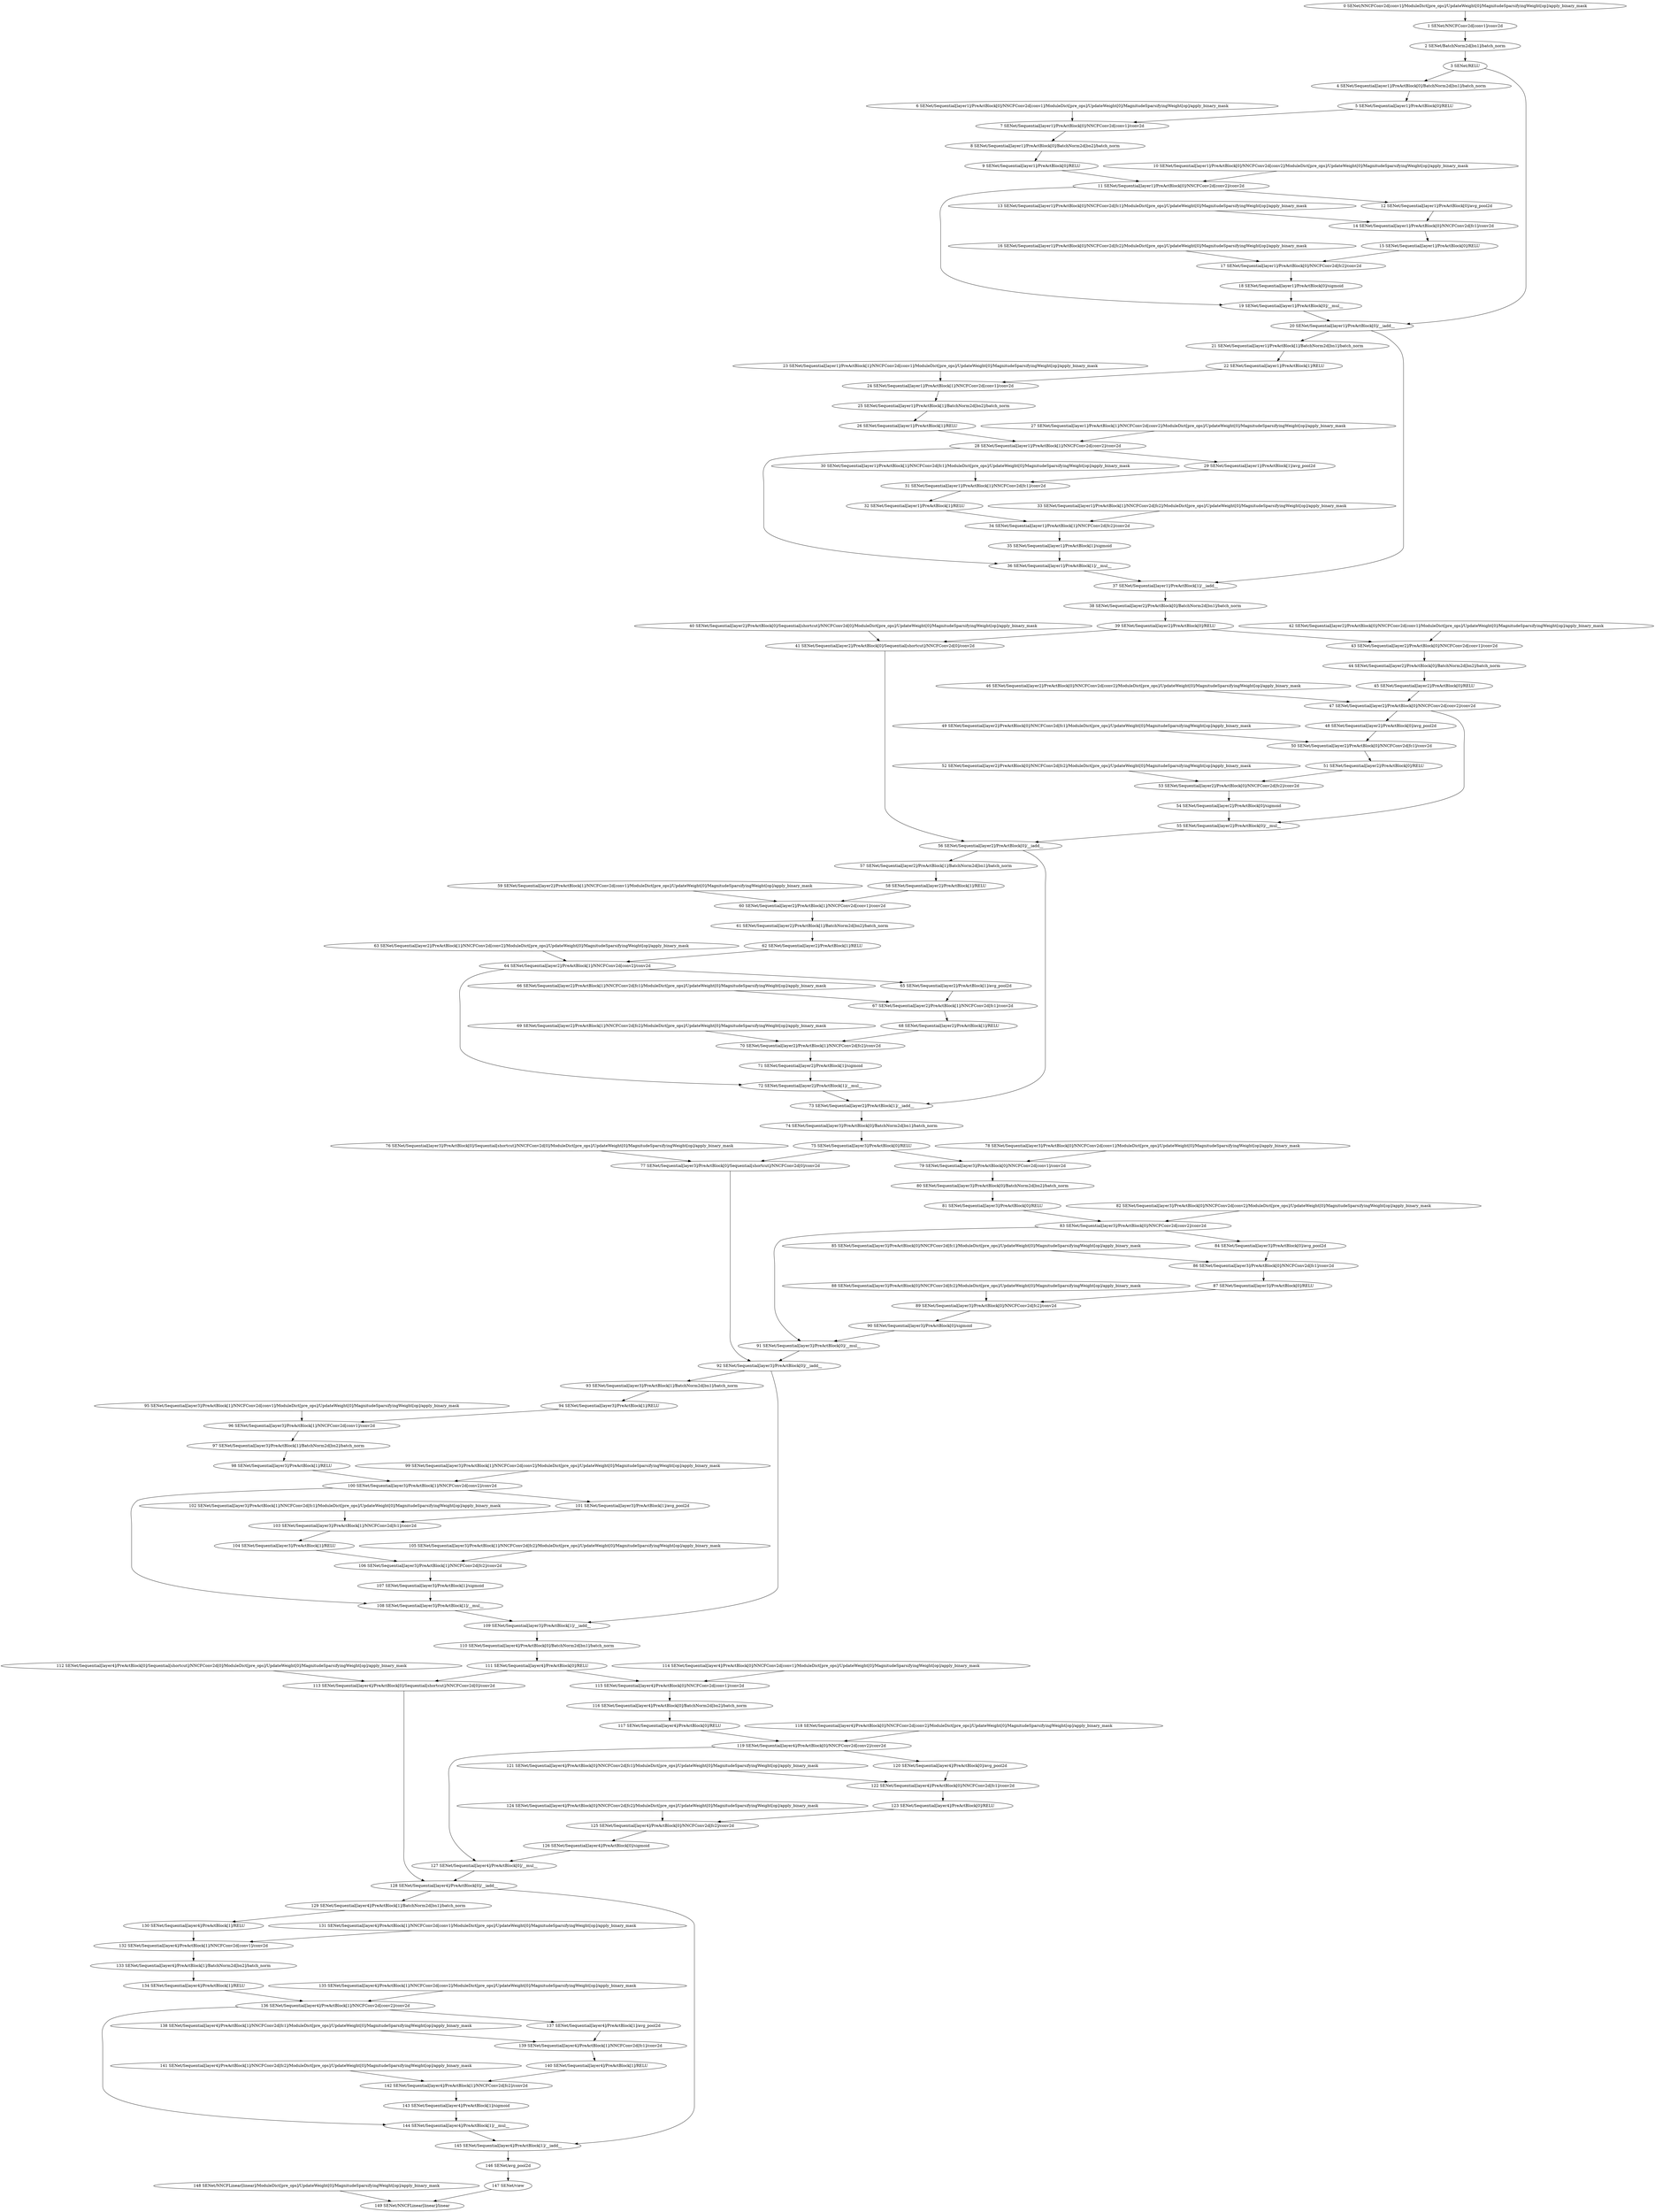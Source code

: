 strict digraph  {
"47 SENet/Sequential[layer2]/PreActBlock[0]/NNCFConv2d[conv2]/conv2d" [id=47, scope="SENet/Sequential[layer2]/PreActBlock[0]/NNCFConv2d[conv2]", type=conv2d];
"110 SENet/Sequential[layer4]/PreActBlock[0]/BatchNorm2d[bn1]/batch_norm" [id=110, scope="SENet/Sequential[layer4]/PreActBlock[0]/BatchNorm2d[bn1]", type=batch_norm];
"78 SENet/Sequential[layer3]/PreActBlock[0]/NNCFConv2d[conv1]/ModuleDict[pre_ops]/UpdateWeight[0]/MagnitudeSparsifyingWeight[op]/apply_binary_mask" [id=78, scope="SENet/Sequential[layer3]/PreActBlock[0]/NNCFConv2d[conv1]/ModuleDict[pre_ops]/UpdateWeight[0]/MagnitudeSparsifyingWeight[op]", type=apply_binary_mask];
"84 SENet/Sequential[layer3]/PreActBlock[0]/avg_pool2d" [id=84, scope="SENet/Sequential[layer3]/PreActBlock[0]", type=avg_pool2d];
"27 SENet/Sequential[layer1]/PreActBlock[1]/NNCFConv2d[conv2]/ModuleDict[pre_ops]/UpdateWeight[0]/MagnitudeSparsifyingWeight[op]/apply_binary_mask" [id=27, scope="SENet/Sequential[layer1]/PreActBlock[1]/NNCFConv2d[conv2]/ModuleDict[pre_ops]/UpdateWeight[0]/MagnitudeSparsifyingWeight[op]", type=apply_binary_mask];
"30 SENet/Sequential[layer1]/PreActBlock[1]/NNCFConv2d[fc1]/ModuleDict[pre_ops]/UpdateWeight[0]/MagnitudeSparsifyingWeight[op]/apply_binary_mask" [id=30, scope="SENet/Sequential[layer1]/PreActBlock[1]/NNCFConv2d[fc1]/ModuleDict[pre_ops]/UpdateWeight[0]/MagnitudeSparsifyingWeight[op]", type=apply_binary_mask];
"68 SENet/Sequential[layer2]/PreActBlock[1]/RELU" [id=68, scope="SENet/Sequential[layer2]/PreActBlock[1]", type=RELU];
"104 SENet/Sequential[layer3]/PreActBlock[1]/RELU" [id=104, scope="SENet/Sequential[layer3]/PreActBlock[1]", type=RELU];
"148 SENet/NNCFLinear[linear]/ModuleDict[pre_ops]/UpdateWeight[0]/MagnitudeSparsifyingWeight[op]/apply_binary_mask" [id=148, scope="SENet/NNCFLinear[linear]/ModuleDict[pre_ops]/UpdateWeight[0]/MagnitudeSparsifyingWeight[op]", type=apply_binary_mask];
"136 SENet/Sequential[layer4]/PreActBlock[1]/NNCFConv2d[conv2]/conv2d" [id=136, scope="SENet/Sequential[layer4]/PreActBlock[1]/NNCFConv2d[conv2]", type=conv2d];
"109 SENet/Sequential[layer3]/PreActBlock[1]/__iadd__" [id=109, scope="SENet/Sequential[layer3]/PreActBlock[1]", type=__iadd__];
"92 SENet/Sequential[layer3]/PreActBlock[0]/__iadd__" [id=92, scope="SENet/Sequential[layer3]/PreActBlock[0]", type=__iadd__];
"147 SENet/view" [id=147, scope=SENet, type=view];
"11 SENet/Sequential[layer1]/PreActBlock[0]/NNCFConv2d[conv2]/conv2d" [id=11, scope="SENet/Sequential[layer1]/PreActBlock[0]/NNCFConv2d[conv2]", type=conv2d];
"133 SENet/Sequential[layer4]/PreActBlock[1]/BatchNorm2d[bn2]/batch_norm" [id=133, scope="SENet/Sequential[layer4]/PreActBlock[1]/BatchNorm2d[bn2]", type=batch_norm];
"127 SENet/Sequential[layer4]/PreActBlock[0]/__mul__" [id=127, scope="SENet/Sequential[layer4]/PreActBlock[0]", type=__mul__];
"130 SENet/Sequential[layer4]/PreActBlock[1]/RELU" [id=130, scope="SENet/Sequential[layer4]/PreActBlock[1]", type=RELU];
"138 SENet/Sequential[layer4]/PreActBlock[1]/NNCFConv2d[fc1]/ModuleDict[pre_ops]/UpdateWeight[0]/MagnitudeSparsifyingWeight[op]/apply_binary_mask" [id=138, scope="SENet/Sequential[layer4]/PreActBlock[1]/NNCFConv2d[fc1]/ModuleDict[pre_ops]/UpdateWeight[0]/MagnitudeSparsifyingWeight[op]", type=apply_binary_mask];
"67 SENet/Sequential[layer2]/PreActBlock[1]/NNCFConv2d[fc1]/conv2d" [id=67, scope="SENet/Sequential[layer2]/PreActBlock[1]/NNCFConv2d[fc1]", type=conv2d];
"62 SENet/Sequential[layer2]/PreActBlock[1]/RELU" [id=62, scope="SENet/Sequential[layer2]/PreActBlock[1]", type=RELU];
"124 SENet/Sequential[layer4]/PreActBlock[0]/NNCFConv2d[fc2]/ModuleDict[pre_ops]/UpdateWeight[0]/MagnitudeSparsifyingWeight[op]/apply_binary_mask" [id=124, scope="SENet/Sequential[layer4]/PreActBlock[0]/NNCFConv2d[fc2]/ModuleDict[pre_ops]/UpdateWeight[0]/MagnitudeSparsifyingWeight[op]", type=apply_binary_mask];
"19 SENet/Sequential[layer1]/PreActBlock[0]/__mul__" [id=19, scope="SENet/Sequential[layer1]/PreActBlock[0]", type=__mul__];
"87 SENet/Sequential[layer3]/PreActBlock[0]/RELU" [id=87, scope="SENet/Sequential[layer3]/PreActBlock[0]", type=RELU];
"53 SENet/Sequential[layer2]/PreActBlock[0]/NNCFConv2d[fc2]/conv2d" [id=53, scope="SENet/Sequential[layer2]/PreActBlock[0]/NNCFConv2d[fc2]", type=conv2d];
"131 SENet/Sequential[layer4]/PreActBlock[1]/NNCFConv2d[conv1]/ModuleDict[pre_ops]/UpdateWeight[0]/MagnitudeSparsifyingWeight[op]/apply_binary_mask" [id=131, scope="SENet/Sequential[layer4]/PreActBlock[1]/NNCFConv2d[conv1]/ModuleDict[pre_ops]/UpdateWeight[0]/MagnitudeSparsifyingWeight[op]", type=apply_binary_mask];
"134 SENet/Sequential[layer4]/PreActBlock[1]/RELU" [id=134, scope="SENet/Sequential[layer4]/PreActBlock[1]", type=RELU];
"128 SENet/Sequential[layer4]/PreActBlock[0]/__iadd__" [id=128, scope="SENet/Sequential[layer4]/PreActBlock[0]", type=__iadd__];
"70 SENet/Sequential[layer2]/PreActBlock[1]/NNCFConv2d[fc2]/conv2d" [id=70, scope="SENet/Sequential[layer2]/PreActBlock[1]/NNCFConv2d[fc2]", type=conv2d];
"107 SENet/Sequential[layer3]/PreActBlock[1]/sigmoid" [id=107, scope="SENet/Sequential[layer3]/PreActBlock[1]", type=sigmoid];
"80 SENet/Sequential[layer3]/PreActBlock[0]/BatchNorm2d[bn2]/batch_norm" [id=80, scope="SENet/Sequential[layer3]/PreActBlock[0]/BatchNorm2d[bn2]", type=batch_norm];
"16 SENet/Sequential[layer1]/PreActBlock[0]/NNCFConv2d[fc2]/ModuleDict[pre_ops]/UpdateWeight[0]/MagnitudeSparsifyingWeight[op]/apply_binary_mask" [id=16, scope="SENet/Sequential[layer1]/PreActBlock[0]/NNCFConv2d[fc2]/ModuleDict[pre_ops]/UpdateWeight[0]/MagnitudeSparsifyingWeight[op]", type=apply_binary_mask];
"120 SENet/Sequential[layer4]/PreActBlock[0]/avg_pool2d" [id=120, scope="SENet/Sequential[layer4]/PreActBlock[0]", type=avg_pool2d];
"54 SENet/Sequential[layer2]/PreActBlock[0]/sigmoid" [id=54, scope="SENet/Sequential[layer2]/PreActBlock[0]", type=sigmoid];
"97 SENet/Sequential[layer3]/PreActBlock[1]/BatchNorm2d[bn2]/batch_norm" [id=97, scope="SENet/Sequential[layer3]/PreActBlock[1]/BatchNorm2d[bn2]", type=batch_norm];
"149 SENet/NNCFLinear[linear]/linear" [id=149, scope="SENet/NNCFLinear[linear]", type=linear];
"13 SENet/Sequential[layer1]/PreActBlock[0]/NNCFConv2d[fc1]/ModuleDict[pre_ops]/UpdateWeight[0]/MagnitudeSparsifyingWeight[op]/apply_binary_mask" [id=13, scope="SENet/Sequential[layer1]/PreActBlock[0]/NNCFConv2d[fc1]/ModuleDict[pre_ops]/UpdateWeight[0]/MagnitudeSparsifyingWeight[op]", type=apply_binary_mask];
"35 SENet/Sequential[layer1]/PreActBlock[1]/sigmoid" [id=35, scope="SENet/Sequential[layer1]/PreActBlock[1]", type=sigmoid];
"59 SENet/Sequential[layer2]/PreActBlock[1]/NNCFConv2d[conv1]/ModuleDict[pre_ops]/UpdateWeight[0]/MagnitudeSparsifyingWeight[op]/apply_binary_mask" [id=59, scope="SENet/Sequential[layer2]/PreActBlock[1]/NNCFConv2d[conv1]/ModuleDict[pre_ops]/UpdateWeight[0]/MagnitudeSparsifyingWeight[op]", type=apply_binary_mask];
"41 SENet/Sequential[layer2]/PreActBlock[0]/Sequential[shortcut]/NNCFConv2d[0]/conv2d" [id=41, scope="SENet/Sequential[layer2]/PreActBlock[0]/Sequential[shortcut]/NNCFConv2d[0]", type=conv2d];
"12 SENet/Sequential[layer1]/PreActBlock[0]/avg_pool2d" [id=12, scope="SENet/Sequential[layer1]/PreActBlock[0]", type=avg_pool2d];
"100 SENet/Sequential[layer3]/PreActBlock[1]/NNCFConv2d[conv2]/conv2d" [id=100, scope="SENet/Sequential[layer3]/PreActBlock[1]/NNCFConv2d[conv2]", type=conv2d];
"4 SENet/Sequential[layer1]/PreActBlock[0]/BatchNorm2d[bn1]/batch_norm" [id=4, scope="SENet/Sequential[layer1]/PreActBlock[0]/BatchNorm2d[bn1]", type=batch_norm];
"106 SENet/Sequential[layer3]/PreActBlock[1]/NNCFConv2d[fc2]/conv2d" [id=106, scope="SENet/Sequential[layer3]/PreActBlock[1]/NNCFConv2d[fc2]", type=conv2d];
"125 SENet/Sequential[layer4]/PreActBlock[0]/NNCFConv2d[fc2]/conv2d" [id=125, scope="SENet/Sequential[layer4]/PreActBlock[0]/NNCFConv2d[fc2]", type=conv2d];
"42 SENet/Sequential[layer2]/PreActBlock[0]/NNCFConv2d[conv1]/ModuleDict[pre_ops]/UpdateWeight[0]/MagnitudeSparsifyingWeight[op]/apply_binary_mask" [id=42, scope="SENet/Sequential[layer2]/PreActBlock[0]/NNCFConv2d[conv1]/ModuleDict[pre_ops]/UpdateWeight[0]/MagnitudeSparsifyingWeight[op]", type=apply_binary_mask];
"38 SENet/Sequential[layer2]/PreActBlock[0]/BatchNorm2d[bn1]/batch_norm" [id=38, scope="SENet/Sequential[layer2]/PreActBlock[0]/BatchNorm2d[bn1]", type=batch_norm];
"15 SENet/Sequential[layer1]/PreActBlock[0]/RELU" [id=15, scope="SENet/Sequential[layer1]/PreActBlock[0]", type=RELU];
"0 SENet/NNCFConv2d[conv1]/ModuleDict[pre_ops]/UpdateWeight[0]/MagnitudeSparsifyingWeight[op]/apply_binary_mask" [id=0, scope="SENet/NNCFConv2d[conv1]/ModuleDict[pre_ops]/UpdateWeight[0]/MagnitudeSparsifyingWeight[op]", type=apply_binary_mask];
"50 SENet/Sequential[layer2]/PreActBlock[0]/NNCFConv2d[fc1]/conv2d" [id=50, scope="SENet/Sequential[layer2]/PreActBlock[0]/NNCFConv2d[fc1]", type=conv2d];
"21 SENet/Sequential[layer1]/PreActBlock[1]/BatchNorm2d[bn1]/batch_norm" [id=21, scope="SENet/Sequential[layer1]/PreActBlock[1]/BatchNorm2d[bn1]", type=batch_norm];
"10 SENet/Sequential[layer1]/PreActBlock[0]/NNCFConv2d[conv2]/ModuleDict[pre_ops]/UpdateWeight[0]/MagnitudeSparsifyingWeight[op]/apply_binary_mask" [id=10, scope="SENet/Sequential[layer1]/PreActBlock[0]/NNCFConv2d[conv2]/ModuleDict[pre_ops]/UpdateWeight[0]/MagnitudeSparsifyingWeight[op]", type=apply_binary_mask];
"55 SENet/Sequential[layer2]/PreActBlock[0]/__mul__" [id=55, scope="SENet/Sequential[layer2]/PreActBlock[0]", type=__mul__];
"79 SENet/Sequential[layer3]/PreActBlock[0]/NNCFConv2d[conv1]/conv2d" [id=79, scope="SENet/Sequential[layer3]/PreActBlock[0]/NNCFConv2d[conv1]", type=conv2d];
"22 SENet/Sequential[layer1]/PreActBlock[1]/RELU" [id=22, scope="SENet/Sequential[layer1]/PreActBlock[1]", type=RELU];
"102 SENet/Sequential[layer3]/PreActBlock[1]/NNCFConv2d[fc1]/ModuleDict[pre_ops]/UpdateWeight[0]/MagnitudeSparsifyingWeight[op]/apply_binary_mask" [id=102, scope="SENet/Sequential[layer3]/PreActBlock[1]/NNCFConv2d[fc1]/ModuleDict[pre_ops]/UpdateWeight[0]/MagnitudeSparsifyingWeight[op]", type=apply_binary_mask];
"2 SENet/BatchNorm2d[bn1]/batch_norm" [id=2, scope="SENet/BatchNorm2d[bn1]", type=batch_norm];
"119 SENet/Sequential[layer4]/PreActBlock[0]/NNCFConv2d[conv2]/conv2d" [id=119, scope="SENet/Sequential[layer4]/PreActBlock[0]/NNCFConv2d[conv2]", type=conv2d];
"81 SENet/Sequential[layer3]/PreActBlock[0]/RELU" [id=81, scope="SENet/Sequential[layer3]/PreActBlock[0]", type=RELU];
"94 SENet/Sequential[layer3]/PreActBlock[1]/RELU" [id=94, scope="SENet/Sequential[layer3]/PreActBlock[1]", type=RELU];
"142 SENet/Sequential[layer4]/PreActBlock[1]/NNCFConv2d[fc2]/conv2d" [id=142, scope="SENet/Sequential[layer4]/PreActBlock[1]/NNCFConv2d[fc2]", type=conv2d];
"129 SENet/Sequential[layer4]/PreActBlock[1]/BatchNorm2d[bn1]/batch_norm" [id=129, scope="SENet/Sequential[layer4]/PreActBlock[1]/BatchNorm2d[bn1]", type=batch_norm];
"61 SENet/Sequential[layer2]/PreActBlock[1]/BatchNorm2d[bn2]/batch_norm" [id=61, scope="SENet/Sequential[layer2]/PreActBlock[1]/BatchNorm2d[bn2]", type=batch_norm];
"64 SENet/Sequential[layer2]/PreActBlock[1]/NNCFConv2d[conv2]/conv2d" [id=64, scope="SENet/Sequential[layer2]/PreActBlock[1]/NNCFConv2d[conv2]", type=conv2d];
"37 SENet/Sequential[layer1]/PreActBlock[1]/__iadd__" [id=37, scope="SENet/Sequential[layer1]/PreActBlock[1]", type=__iadd__];
"74 SENet/Sequential[layer3]/PreActBlock[0]/BatchNorm2d[bn1]/batch_norm" [id=74, scope="SENet/Sequential[layer3]/PreActBlock[0]/BatchNorm2d[bn1]", type=batch_norm];
"73 SENet/Sequential[layer2]/PreActBlock[1]/__iadd__" [id=73, scope="SENet/Sequential[layer2]/PreActBlock[1]", type=__iadd__];
"93 SENet/Sequential[layer3]/PreActBlock[1]/BatchNorm2d[bn1]/batch_norm" [id=93, scope="SENet/Sequential[layer3]/PreActBlock[1]/BatchNorm2d[bn1]", type=batch_norm];
"91 SENet/Sequential[layer3]/PreActBlock[0]/__mul__" [id=91, scope="SENet/Sequential[layer3]/PreActBlock[0]", type=__mul__];
"144 SENet/Sequential[layer4]/PreActBlock[1]/__mul__" [id=144, scope="SENet/Sequential[layer4]/PreActBlock[1]", type=__mul__];
"90 SENet/Sequential[layer3]/PreActBlock[0]/sigmoid" [id=90, scope="SENet/Sequential[layer3]/PreActBlock[0]", type=sigmoid];
"115 SENet/Sequential[layer4]/PreActBlock[0]/NNCFConv2d[conv1]/conv2d" [id=115, scope="SENet/Sequential[layer4]/PreActBlock[0]/NNCFConv2d[conv1]", type=conv2d];
"108 SENet/Sequential[layer3]/PreActBlock[1]/__mul__" [id=108, scope="SENet/Sequential[layer3]/PreActBlock[1]", type=__mul__];
"9 SENet/Sequential[layer1]/PreActBlock[0]/RELU" [id=9, scope="SENet/Sequential[layer1]/PreActBlock[0]", type=RELU];
"26 SENet/Sequential[layer1]/PreActBlock[1]/RELU" [id=26, scope="SENet/Sequential[layer1]/PreActBlock[1]", type=RELU];
"76 SENet/Sequential[layer3]/PreActBlock[0]/Sequential[shortcut]/NNCFConv2d[0]/ModuleDict[pre_ops]/UpdateWeight[0]/MagnitudeSparsifyingWeight[op]/apply_binary_mask" [id=76, scope="SENet/Sequential[layer3]/PreActBlock[0]/Sequential[shortcut]/NNCFConv2d[0]/ModuleDict[pre_ops]/UpdateWeight[0]/MagnitudeSparsifyingWeight[op]", type=apply_binary_mask];
"49 SENet/Sequential[layer2]/PreActBlock[0]/NNCFConv2d[fc1]/ModuleDict[pre_ops]/UpdateWeight[0]/MagnitudeSparsifyingWeight[op]/apply_binary_mask" [id=49, scope="SENet/Sequential[layer2]/PreActBlock[0]/NNCFConv2d[fc1]/ModuleDict[pre_ops]/UpdateWeight[0]/MagnitudeSparsifyingWeight[op]", type=apply_binary_mask];
"7 SENet/Sequential[layer1]/PreActBlock[0]/NNCFConv2d[conv1]/conv2d" [id=7, scope="SENet/Sequential[layer1]/PreActBlock[0]/NNCFConv2d[conv1]", type=conv2d];
"25 SENet/Sequential[layer1]/PreActBlock[1]/BatchNorm2d[bn2]/batch_norm" [id=25, scope="SENet/Sequential[layer1]/PreActBlock[1]/BatchNorm2d[bn2]", type=batch_norm];
"77 SENet/Sequential[layer3]/PreActBlock[0]/Sequential[shortcut]/NNCFConv2d[0]/conv2d" [id=77, scope="SENet/Sequential[layer3]/PreActBlock[0]/Sequential[shortcut]/NNCFConv2d[0]", type=conv2d];
"24 SENet/Sequential[layer1]/PreActBlock[1]/NNCFConv2d[conv1]/conv2d" [id=24, scope="SENet/Sequential[layer1]/PreActBlock[1]/NNCFConv2d[conv1]", type=conv2d];
"23 SENet/Sequential[layer1]/PreActBlock[1]/NNCFConv2d[conv1]/ModuleDict[pre_ops]/UpdateWeight[0]/MagnitudeSparsifyingWeight[op]/apply_binary_mask" [id=23, scope="SENet/Sequential[layer1]/PreActBlock[1]/NNCFConv2d[conv1]/ModuleDict[pre_ops]/UpdateWeight[0]/MagnitudeSparsifyingWeight[op]", type=apply_binary_mask];
"145 SENet/Sequential[layer4]/PreActBlock[1]/__iadd__" [id=145, scope="SENet/Sequential[layer4]/PreActBlock[1]", type=__iadd__];
"36 SENet/Sequential[layer1]/PreActBlock[1]/__mul__" [id=36, scope="SENet/Sequential[layer1]/PreActBlock[1]", type=__mul__];
"56 SENet/Sequential[layer2]/PreActBlock[0]/__iadd__" [id=56, scope="SENet/Sequential[layer2]/PreActBlock[0]", type=__iadd__];
"40 SENet/Sequential[layer2]/PreActBlock[0]/Sequential[shortcut]/NNCFConv2d[0]/ModuleDict[pre_ops]/UpdateWeight[0]/MagnitudeSparsifyingWeight[op]/apply_binary_mask" [id=40, scope="SENet/Sequential[layer2]/PreActBlock[0]/Sequential[shortcut]/NNCFConv2d[0]/ModuleDict[pre_ops]/UpdateWeight[0]/MagnitudeSparsifyingWeight[op]", type=apply_binary_mask];
"5 SENet/Sequential[layer1]/PreActBlock[0]/RELU" [id=5, scope="SENet/Sequential[layer1]/PreActBlock[0]", type=RELU];
"139 SENet/Sequential[layer4]/PreActBlock[1]/NNCFConv2d[fc1]/conv2d" [id=139, scope="SENet/Sequential[layer4]/PreActBlock[1]/NNCFConv2d[fc1]", type=conv2d];
"83 SENet/Sequential[layer3]/PreActBlock[0]/NNCFConv2d[conv2]/conv2d" [id=83, scope="SENet/Sequential[layer3]/PreActBlock[0]/NNCFConv2d[conv2]", type=conv2d];
"32 SENet/Sequential[layer1]/PreActBlock[1]/RELU" [id=32, scope="SENet/Sequential[layer1]/PreActBlock[1]", type=RELU];
"117 SENet/Sequential[layer4]/PreActBlock[0]/RELU" [id=117, scope="SENet/Sequential[layer4]/PreActBlock[0]", type=RELU];
"95 SENet/Sequential[layer3]/PreActBlock[1]/NNCFConv2d[conv1]/ModuleDict[pre_ops]/UpdateWeight[0]/MagnitudeSparsifyingWeight[op]/apply_binary_mask" [id=95, scope="SENet/Sequential[layer3]/PreActBlock[1]/NNCFConv2d[conv1]/ModuleDict[pre_ops]/UpdateWeight[0]/MagnitudeSparsifyingWeight[op]", type=apply_binary_mask];
"99 SENet/Sequential[layer3]/PreActBlock[1]/NNCFConv2d[conv2]/ModuleDict[pre_ops]/UpdateWeight[0]/MagnitudeSparsifyingWeight[op]/apply_binary_mask" [id=99, scope="SENet/Sequential[layer3]/PreActBlock[1]/NNCFConv2d[conv2]/ModuleDict[pre_ops]/UpdateWeight[0]/MagnitudeSparsifyingWeight[op]", type=apply_binary_mask];
"122 SENet/Sequential[layer4]/PreActBlock[0]/NNCFConv2d[fc1]/conv2d" [id=122, scope="SENet/Sequential[layer4]/PreActBlock[0]/NNCFConv2d[fc1]", type=conv2d];
"44 SENet/Sequential[layer2]/PreActBlock[0]/BatchNorm2d[bn2]/batch_norm" [id=44, scope="SENet/Sequential[layer2]/PreActBlock[0]/BatchNorm2d[bn2]", type=batch_norm];
"65 SENet/Sequential[layer2]/PreActBlock[1]/avg_pool2d" [id=65, scope="SENet/Sequential[layer2]/PreActBlock[1]", type=avg_pool2d];
"60 SENet/Sequential[layer2]/PreActBlock[1]/NNCFConv2d[conv1]/conv2d" [id=60, scope="SENet/Sequential[layer2]/PreActBlock[1]/NNCFConv2d[conv1]", type=conv2d];
"137 SENet/Sequential[layer4]/PreActBlock[1]/avg_pool2d" [id=137, scope="SENet/Sequential[layer4]/PreActBlock[1]", type=avg_pool2d];
"39 SENet/Sequential[layer2]/PreActBlock[0]/RELU" [id=39, scope="SENet/Sequential[layer2]/PreActBlock[0]", type=RELU];
"86 SENet/Sequential[layer3]/PreActBlock[0]/NNCFConv2d[fc1]/conv2d" [id=86, scope="SENet/Sequential[layer3]/PreActBlock[0]/NNCFConv2d[fc1]", type=conv2d];
"51 SENet/Sequential[layer2]/PreActBlock[0]/RELU" [id=51, scope="SENet/Sequential[layer2]/PreActBlock[0]", type=RELU];
"45 SENet/Sequential[layer2]/PreActBlock[0]/RELU" [id=45, scope="SENet/Sequential[layer2]/PreActBlock[0]", type=RELU];
"52 SENet/Sequential[layer2]/PreActBlock[0]/NNCFConv2d[fc2]/ModuleDict[pre_ops]/UpdateWeight[0]/MagnitudeSparsifyingWeight[op]/apply_binary_mask" [id=52, scope="SENet/Sequential[layer2]/PreActBlock[0]/NNCFConv2d[fc2]/ModuleDict[pre_ops]/UpdateWeight[0]/MagnitudeSparsifyingWeight[op]", type=apply_binary_mask];
"118 SENet/Sequential[layer4]/PreActBlock[0]/NNCFConv2d[conv2]/ModuleDict[pre_ops]/UpdateWeight[0]/MagnitudeSparsifyingWeight[op]/apply_binary_mask" [id=118, scope="SENet/Sequential[layer4]/PreActBlock[0]/NNCFConv2d[conv2]/ModuleDict[pre_ops]/UpdateWeight[0]/MagnitudeSparsifyingWeight[op]", type=apply_binary_mask];
"132 SENet/Sequential[layer4]/PreActBlock[1]/NNCFConv2d[conv1]/conv2d" [id=132, scope="SENet/Sequential[layer4]/PreActBlock[1]/NNCFConv2d[conv1]", type=conv2d];
"123 SENet/Sequential[layer4]/PreActBlock[0]/RELU" [id=123, scope="SENet/Sequential[layer4]/PreActBlock[0]", type=RELU];
"14 SENet/Sequential[layer1]/PreActBlock[0]/NNCFConv2d[fc1]/conv2d" [id=14, scope="SENet/Sequential[layer1]/PreActBlock[0]/NNCFConv2d[fc1]", type=conv2d];
"3 SENet/RELU" [id=3, scope=SENet, type=RELU];
"63 SENet/Sequential[layer2]/PreActBlock[1]/NNCFConv2d[conv2]/ModuleDict[pre_ops]/UpdateWeight[0]/MagnitudeSparsifyingWeight[op]/apply_binary_mask" [id=63, scope="SENet/Sequential[layer2]/PreActBlock[1]/NNCFConv2d[conv2]/ModuleDict[pre_ops]/UpdateWeight[0]/MagnitudeSparsifyingWeight[op]", type=apply_binary_mask];
"34 SENet/Sequential[layer1]/PreActBlock[1]/NNCFConv2d[fc2]/conv2d" [id=34, scope="SENet/Sequential[layer1]/PreActBlock[1]/NNCFConv2d[fc2]", type=conv2d];
"58 SENet/Sequential[layer2]/PreActBlock[1]/RELU" [id=58, scope="SENet/Sequential[layer2]/PreActBlock[1]", type=RELU];
"57 SENet/Sequential[layer2]/PreActBlock[1]/BatchNorm2d[bn1]/batch_norm" [id=57, scope="SENet/Sequential[layer2]/PreActBlock[1]/BatchNorm2d[bn1]", type=batch_norm];
"75 SENet/Sequential[layer3]/PreActBlock[0]/RELU" [id=75, scope="SENet/Sequential[layer3]/PreActBlock[0]", type=RELU];
"28 SENet/Sequential[layer1]/PreActBlock[1]/NNCFConv2d[conv2]/conv2d" [id=28, scope="SENet/Sequential[layer1]/PreActBlock[1]/NNCFConv2d[conv2]", type=conv2d];
"20 SENet/Sequential[layer1]/PreActBlock[0]/__iadd__" [id=20, scope="SENet/Sequential[layer1]/PreActBlock[0]", type=__iadd__];
"88 SENet/Sequential[layer3]/PreActBlock[0]/NNCFConv2d[fc2]/ModuleDict[pre_ops]/UpdateWeight[0]/MagnitudeSparsifyingWeight[op]/apply_binary_mask" [id=88, scope="SENet/Sequential[layer3]/PreActBlock[0]/NNCFConv2d[fc2]/ModuleDict[pre_ops]/UpdateWeight[0]/MagnitudeSparsifyingWeight[op]", type=apply_binary_mask];
"18 SENet/Sequential[layer1]/PreActBlock[0]/sigmoid" [id=18, scope="SENet/Sequential[layer1]/PreActBlock[0]", type=sigmoid];
"98 SENet/Sequential[layer3]/PreActBlock[1]/RELU" [id=98, scope="SENet/Sequential[layer3]/PreActBlock[1]", type=RELU];
"112 SENet/Sequential[layer4]/PreActBlock[0]/Sequential[shortcut]/NNCFConv2d[0]/ModuleDict[pre_ops]/UpdateWeight[0]/MagnitudeSparsifyingWeight[op]/apply_binary_mask" [id=112, scope="SENet/Sequential[layer4]/PreActBlock[0]/Sequential[shortcut]/NNCFConv2d[0]/ModuleDict[pre_ops]/UpdateWeight[0]/MagnitudeSparsifyingWeight[op]", type=apply_binary_mask];
"121 SENet/Sequential[layer4]/PreActBlock[0]/NNCFConv2d[fc1]/ModuleDict[pre_ops]/UpdateWeight[0]/MagnitudeSparsifyingWeight[op]/apply_binary_mask" [id=121, scope="SENet/Sequential[layer4]/PreActBlock[0]/NNCFConv2d[fc1]/ModuleDict[pre_ops]/UpdateWeight[0]/MagnitudeSparsifyingWeight[op]", type=apply_binary_mask];
"146 SENet/avg_pool2d" [id=146, scope=SENet, type=avg_pool2d];
"101 SENet/Sequential[layer3]/PreActBlock[1]/avg_pool2d" [id=101, scope="SENet/Sequential[layer3]/PreActBlock[1]", type=avg_pool2d];
"48 SENet/Sequential[layer2]/PreActBlock[0]/avg_pool2d" [id=48, scope="SENet/Sequential[layer2]/PreActBlock[0]", type=avg_pool2d];
"85 SENet/Sequential[layer3]/PreActBlock[0]/NNCFConv2d[fc1]/ModuleDict[pre_ops]/UpdateWeight[0]/MagnitudeSparsifyingWeight[op]/apply_binary_mask" [id=85, scope="SENet/Sequential[layer3]/PreActBlock[0]/NNCFConv2d[fc1]/ModuleDict[pre_ops]/UpdateWeight[0]/MagnitudeSparsifyingWeight[op]", type=apply_binary_mask];
"31 SENet/Sequential[layer1]/PreActBlock[1]/NNCFConv2d[fc1]/conv2d" [id=31, scope="SENet/Sequential[layer1]/PreActBlock[1]/NNCFConv2d[fc1]", type=conv2d];
"113 SENet/Sequential[layer4]/PreActBlock[0]/Sequential[shortcut]/NNCFConv2d[0]/conv2d" [id=113, scope="SENet/Sequential[layer4]/PreActBlock[0]/Sequential[shortcut]/NNCFConv2d[0]", type=conv2d];
"46 SENet/Sequential[layer2]/PreActBlock[0]/NNCFConv2d[conv2]/ModuleDict[pre_ops]/UpdateWeight[0]/MagnitudeSparsifyingWeight[op]/apply_binary_mask" [id=46, scope="SENet/Sequential[layer2]/PreActBlock[0]/NNCFConv2d[conv2]/ModuleDict[pre_ops]/UpdateWeight[0]/MagnitudeSparsifyingWeight[op]", type=apply_binary_mask];
"72 SENet/Sequential[layer2]/PreActBlock[1]/__mul__" [id=72, scope="SENet/Sequential[layer2]/PreActBlock[1]", type=__mul__];
"1 SENet/NNCFConv2d[conv1]/conv2d" [id=1, scope="SENet/NNCFConv2d[conv1]", type=conv2d];
"141 SENet/Sequential[layer4]/PreActBlock[1]/NNCFConv2d[fc2]/ModuleDict[pre_ops]/UpdateWeight[0]/MagnitudeSparsifyingWeight[op]/apply_binary_mask" [id=141, scope="SENet/Sequential[layer4]/PreActBlock[1]/NNCFConv2d[fc2]/ModuleDict[pre_ops]/UpdateWeight[0]/MagnitudeSparsifyingWeight[op]", type=apply_binary_mask];
"140 SENet/Sequential[layer4]/PreActBlock[1]/RELU" [id=140, scope="SENet/Sequential[layer4]/PreActBlock[1]", type=RELU];
"116 SENet/Sequential[layer4]/PreActBlock[0]/BatchNorm2d[bn2]/batch_norm" [id=116, scope="SENet/Sequential[layer4]/PreActBlock[0]/BatchNorm2d[bn2]", type=batch_norm];
"6 SENet/Sequential[layer1]/PreActBlock[0]/NNCFConv2d[conv1]/ModuleDict[pre_ops]/UpdateWeight[0]/MagnitudeSparsifyingWeight[op]/apply_binary_mask" [id=6, scope="SENet/Sequential[layer1]/PreActBlock[0]/NNCFConv2d[conv1]/ModuleDict[pre_ops]/UpdateWeight[0]/MagnitudeSparsifyingWeight[op]", type=apply_binary_mask];
"135 SENet/Sequential[layer4]/PreActBlock[1]/NNCFConv2d[conv2]/ModuleDict[pre_ops]/UpdateWeight[0]/MagnitudeSparsifyingWeight[op]/apply_binary_mask" [id=135, scope="SENet/Sequential[layer4]/PreActBlock[1]/NNCFConv2d[conv2]/ModuleDict[pre_ops]/UpdateWeight[0]/MagnitudeSparsifyingWeight[op]", type=apply_binary_mask];
"111 SENet/Sequential[layer4]/PreActBlock[0]/RELU" [id=111, scope="SENet/Sequential[layer4]/PreActBlock[0]", type=RELU];
"66 SENet/Sequential[layer2]/PreActBlock[1]/NNCFConv2d[fc1]/ModuleDict[pre_ops]/UpdateWeight[0]/MagnitudeSparsifyingWeight[op]/apply_binary_mask" [id=66, scope="SENet/Sequential[layer2]/PreActBlock[1]/NNCFConv2d[fc1]/ModuleDict[pre_ops]/UpdateWeight[0]/MagnitudeSparsifyingWeight[op]", type=apply_binary_mask];
"17 SENet/Sequential[layer1]/PreActBlock[0]/NNCFConv2d[fc2]/conv2d" [id=17, scope="SENet/Sequential[layer1]/PreActBlock[0]/NNCFConv2d[fc2]", type=conv2d];
"29 SENet/Sequential[layer1]/PreActBlock[1]/avg_pool2d" [id=29, scope="SENet/Sequential[layer1]/PreActBlock[1]", type=avg_pool2d];
"105 SENet/Sequential[layer3]/PreActBlock[1]/NNCFConv2d[fc2]/ModuleDict[pre_ops]/UpdateWeight[0]/MagnitudeSparsifyingWeight[op]/apply_binary_mask" [id=105, scope="SENet/Sequential[layer3]/PreActBlock[1]/NNCFConv2d[fc2]/ModuleDict[pre_ops]/UpdateWeight[0]/MagnitudeSparsifyingWeight[op]", type=apply_binary_mask];
"96 SENet/Sequential[layer3]/PreActBlock[1]/NNCFConv2d[conv1]/conv2d" [id=96, scope="SENet/Sequential[layer3]/PreActBlock[1]/NNCFConv2d[conv1]", type=conv2d];
"71 SENet/Sequential[layer2]/PreActBlock[1]/sigmoid" [id=71, scope="SENet/Sequential[layer2]/PreActBlock[1]", type=sigmoid];
"103 SENet/Sequential[layer3]/PreActBlock[1]/NNCFConv2d[fc1]/conv2d" [id=103, scope="SENet/Sequential[layer3]/PreActBlock[1]/NNCFConv2d[fc1]", type=conv2d];
"89 SENet/Sequential[layer3]/PreActBlock[0]/NNCFConv2d[fc2]/conv2d" [id=89, scope="SENet/Sequential[layer3]/PreActBlock[0]/NNCFConv2d[fc2]", type=conv2d];
"43 SENet/Sequential[layer2]/PreActBlock[0]/NNCFConv2d[conv1]/conv2d" [id=43, scope="SENet/Sequential[layer2]/PreActBlock[0]/NNCFConv2d[conv1]", type=conv2d];
"143 SENet/Sequential[layer4]/PreActBlock[1]/sigmoid" [id=143, scope="SENet/Sequential[layer4]/PreActBlock[1]", type=sigmoid];
"126 SENet/Sequential[layer4]/PreActBlock[0]/sigmoid" [id=126, scope="SENet/Sequential[layer4]/PreActBlock[0]", type=sigmoid];
"8 SENet/Sequential[layer1]/PreActBlock[0]/BatchNorm2d[bn2]/batch_norm" [id=8, scope="SENet/Sequential[layer1]/PreActBlock[0]/BatchNorm2d[bn2]", type=batch_norm];
"33 SENet/Sequential[layer1]/PreActBlock[1]/NNCFConv2d[fc2]/ModuleDict[pre_ops]/UpdateWeight[0]/MagnitudeSparsifyingWeight[op]/apply_binary_mask" [id=33, scope="SENet/Sequential[layer1]/PreActBlock[1]/NNCFConv2d[fc2]/ModuleDict[pre_ops]/UpdateWeight[0]/MagnitudeSparsifyingWeight[op]", type=apply_binary_mask];
"69 SENet/Sequential[layer2]/PreActBlock[1]/NNCFConv2d[fc2]/ModuleDict[pre_ops]/UpdateWeight[0]/MagnitudeSparsifyingWeight[op]/apply_binary_mask" [id=69, scope="SENet/Sequential[layer2]/PreActBlock[1]/NNCFConv2d[fc2]/ModuleDict[pre_ops]/UpdateWeight[0]/MagnitudeSparsifyingWeight[op]", type=apply_binary_mask];
"114 SENet/Sequential[layer4]/PreActBlock[0]/NNCFConv2d[conv1]/ModuleDict[pre_ops]/UpdateWeight[0]/MagnitudeSparsifyingWeight[op]/apply_binary_mask" [id=114, scope="SENet/Sequential[layer4]/PreActBlock[0]/NNCFConv2d[conv1]/ModuleDict[pre_ops]/UpdateWeight[0]/MagnitudeSparsifyingWeight[op]", type=apply_binary_mask];
"82 SENet/Sequential[layer3]/PreActBlock[0]/NNCFConv2d[conv2]/ModuleDict[pre_ops]/UpdateWeight[0]/MagnitudeSparsifyingWeight[op]/apply_binary_mask" [id=82, scope="SENet/Sequential[layer3]/PreActBlock[0]/NNCFConv2d[conv2]/ModuleDict[pre_ops]/UpdateWeight[0]/MagnitudeSparsifyingWeight[op]", type=apply_binary_mask];
"47 SENet/Sequential[layer2]/PreActBlock[0]/NNCFConv2d[conv2]/conv2d" -> "48 SENet/Sequential[layer2]/PreActBlock[0]/avg_pool2d";
"47 SENet/Sequential[layer2]/PreActBlock[0]/NNCFConv2d[conv2]/conv2d" -> "55 SENet/Sequential[layer2]/PreActBlock[0]/__mul__";
"110 SENet/Sequential[layer4]/PreActBlock[0]/BatchNorm2d[bn1]/batch_norm" -> "111 SENet/Sequential[layer4]/PreActBlock[0]/RELU";
"78 SENet/Sequential[layer3]/PreActBlock[0]/NNCFConv2d[conv1]/ModuleDict[pre_ops]/UpdateWeight[0]/MagnitudeSparsifyingWeight[op]/apply_binary_mask" -> "79 SENet/Sequential[layer3]/PreActBlock[0]/NNCFConv2d[conv1]/conv2d";
"84 SENet/Sequential[layer3]/PreActBlock[0]/avg_pool2d" -> "86 SENet/Sequential[layer3]/PreActBlock[0]/NNCFConv2d[fc1]/conv2d";
"27 SENet/Sequential[layer1]/PreActBlock[1]/NNCFConv2d[conv2]/ModuleDict[pre_ops]/UpdateWeight[0]/MagnitudeSparsifyingWeight[op]/apply_binary_mask" -> "28 SENet/Sequential[layer1]/PreActBlock[1]/NNCFConv2d[conv2]/conv2d";
"30 SENet/Sequential[layer1]/PreActBlock[1]/NNCFConv2d[fc1]/ModuleDict[pre_ops]/UpdateWeight[0]/MagnitudeSparsifyingWeight[op]/apply_binary_mask" -> "31 SENet/Sequential[layer1]/PreActBlock[1]/NNCFConv2d[fc1]/conv2d";
"68 SENet/Sequential[layer2]/PreActBlock[1]/RELU" -> "70 SENet/Sequential[layer2]/PreActBlock[1]/NNCFConv2d[fc2]/conv2d";
"104 SENet/Sequential[layer3]/PreActBlock[1]/RELU" -> "106 SENet/Sequential[layer3]/PreActBlock[1]/NNCFConv2d[fc2]/conv2d";
"148 SENet/NNCFLinear[linear]/ModuleDict[pre_ops]/UpdateWeight[0]/MagnitudeSparsifyingWeight[op]/apply_binary_mask" -> "149 SENet/NNCFLinear[linear]/linear";
"136 SENet/Sequential[layer4]/PreActBlock[1]/NNCFConv2d[conv2]/conv2d" -> "144 SENet/Sequential[layer4]/PreActBlock[1]/__mul__";
"136 SENet/Sequential[layer4]/PreActBlock[1]/NNCFConv2d[conv2]/conv2d" -> "137 SENet/Sequential[layer4]/PreActBlock[1]/avg_pool2d";
"109 SENet/Sequential[layer3]/PreActBlock[1]/__iadd__" -> "110 SENet/Sequential[layer4]/PreActBlock[0]/BatchNorm2d[bn1]/batch_norm";
"92 SENet/Sequential[layer3]/PreActBlock[0]/__iadd__" -> "93 SENet/Sequential[layer3]/PreActBlock[1]/BatchNorm2d[bn1]/batch_norm";
"92 SENet/Sequential[layer3]/PreActBlock[0]/__iadd__" -> "109 SENet/Sequential[layer3]/PreActBlock[1]/__iadd__";
"147 SENet/view" -> "149 SENet/NNCFLinear[linear]/linear";
"11 SENet/Sequential[layer1]/PreActBlock[0]/NNCFConv2d[conv2]/conv2d" -> "12 SENet/Sequential[layer1]/PreActBlock[0]/avg_pool2d";
"11 SENet/Sequential[layer1]/PreActBlock[0]/NNCFConv2d[conv2]/conv2d" -> "19 SENet/Sequential[layer1]/PreActBlock[0]/__mul__";
"133 SENet/Sequential[layer4]/PreActBlock[1]/BatchNorm2d[bn2]/batch_norm" -> "134 SENet/Sequential[layer4]/PreActBlock[1]/RELU";
"127 SENet/Sequential[layer4]/PreActBlock[0]/__mul__" -> "128 SENet/Sequential[layer4]/PreActBlock[0]/__iadd__";
"130 SENet/Sequential[layer4]/PreActBlock[1]/RELU" -> "132 SENet/Sequential[layer4]/PreActBlock[1]/NNCFConv2d[conv1]/conv2d";
"138 SENet/Sequential[layer4]/PreActBlock[1]/NNCFConv2d[fc1]/ModuleDict[pre_ops]/UpdateWeight[0]/MagnitudeSparsifyingWeight[op]/apply_binary_mask" -> "139 SENet/Sequential[layer4]/PreActBlock[1]/NNCFConv2d[fc1]/conv2d";
"67 SENet/Sequential[layer2]/PreActBlock[1]/NNCFConv2d[fc1]/conv2d" -> "68 SENet/Sequential[layer2]/PreActBlock[1]/RELU";
"62 SENet/Sequential[layer2]/PreActBlock[1]/RELU" -> "64 SENet/Sequential[layer2]/PreActBlock[1]/NNCFConv2d[conv2]/conv2d";
"124 SENet/Sequential[layer4]/PreActBlock[0]/NNCFConv2d[fc2]/ModuleDict[pre_ops]/UpdateWeight[0]/MagnitudeSparsifyingWeight[op]/apply_binary_mask" -> "125 SENet/Sequential[layer4]/PreActBlock[0]/NNCFConv2d[fc2]/conv2d";
"19 SENet/Sequential[layer1]/PreActBlock[0]/__mul__" -> "20 SENet/Sequential[layer1]/PreActBlock[0]/__iadd__";
"87 SENet/Sequential[layer3]/PreActBlock[0]/RELU" -> "89 SENet/Sequential[layer3]/PreActBlock[0]/NNCFConv2d[fc2]/conv2d";
"53 SENet/Sequential[layer2]/PreActBlock[0]/NNCFConv2d[fc2]/conv2d" -> "54 SENet/Sequential[layer2]/PreActBlock[0]/sigmoid";
"131 SENet/Sequential[layer4]/PreActBlock[1]/NNCFConv2d[conv1]/ModuleDict[pre_ops]/UpdateWeight[0]/MagnitudeSparsifyingWeight[op]/apply_binary_mask" -> "132 SENet/Sequential[layer4]/PreActBlock[1]/NNCFConv2d[conv1]/conv2d";
"134 SENet/Sequential[layer4]/PreActBlock[1]/RELU" -> "136 SENet/Sequential[layer4]/PreActBlock[1]/NNCFConv2d[conv2]/conv2d";
"128 SENet/Sequential[layer4]/PreActBlock[0]/__iadd__" -> "129 SENet/Sequential[layer4]/PreActBlock[1]/BatchNorm2d[bn1]/batch_norm";
"128 SENet/Sequential[layer4]/PreActBlock[0]/__iadd__" -> "145 SENet/Sequential[layer4]/PreActBlock[1]/__iadd__";
"70 SENet/Sequential[layer2]/PreActBlock[1]/NNCFConv2d[fc2]/conv2d" -> "71 SENet/Sequential[layer2]/PreActBlock[1]/sigmoid";
"107 SENet/Sequential[layer3]/PreActBlock[1]/sigmoid" -> "108 SENet/Sequential[layer3]/PreActBlock[1]/__mul__";
"80 SENet/Sequential[layer3]/PreActBlock[0]/BatchNorm2d[bn2]/batch_norm" -> "81 SENet/Sequential[layer3]/PreActBlock[0]/RELU";
"16 SENet/Sequential[layer1]/PreActBlock[0]/NNCFConv2d[fc2]/ModuleDict[pre_ops]/UpdateWeight[0]/MagnitudeSparsifyingWeight[op]/apply_binary_mask" -> "17 SENet/Sequential[layer1]/PreActBlock[0]/NNCFConv2d[fc2]/conv2d";
"120 SENet/Sequential[layer4]/PreActBlock[0]/avg_pool2d" -> "122 SENet/Sequential[layer4]/PreActBlock[0]/NNCFConv2d[fc1]/conv2d";
"54 SENet/Sequential[layer2]/PreActBlock[0]/sigmoid" -> "55 SENet/Sequential[layer2]/PreActBlock[0]/__mul__";
"97 SENet/Sequential[layer3]/PreActBlock[1]/BatchNorm2d[bn2]/batch_norm" -> "98 SENet/Sequential[layer3]/PreActBlock[1]/RELU";
"13 SENet/Sequential[layer1]/PreActBlock[0]/NNCFConv2d[fc1]/ModuleDict[pre_ops]/UpdateWeight[0]/MagnitudeSparsifyingWeight[op]/apply_binary_mask" -> "14 SENet/Sequential[layer1]/PreActBlock[0]/NNCFConv2d[fc1]/conv2d";
"35 SENet/Sequential[layer1]/PreActBlock[1]/sigmoid" -> "36 SENet/Sequential[layer1]/PreActBlock[1]/__mul__";
"59 SENet/Sequential[layer2]/PreActBlock[1]/NNCFConv2d[conv1]/ModuleDict[pre_ops]/UpdateWeight[0]/MagnitudeSparsifyingWeight[op]/apply_binary_mask" -> "60 SENet/Sequential[layer2]/PreActBlock[1]/NNCFConv2d[conv1]/conv2d";
"41 SENet/Sequential[layer2]/PreActBlock[0]/Sequential[shortcut]/NNCFConv2d[0]/conv2d" -> "56 SENet/Sequential[layer2]/PreActBlock[0]/__iadd__";
"12 SENet/Sequential[layer1]/PreActBlock[0]/avg_pool2d" -> "14 SENet/Sequential[layer1]/PreActBlock[0]/NNCFConv2d[fc1]/conv2d";
"100 SENet/Sequential[layer3]/PreActBlock[1]/NNCFConv2d[conv2]/conv2d" -> "108 SENet/Sequential[layer3]/PreActBlock[1]/__mul__";
"100 SENet/Sequential[layer3]/PreActBlock[1]/NNCFConv2d[conv2]/conv2d" -> "101 SENet/Sequential[layer3]/PreActBlock[1]/avg_pool2d";
"4 SENet/Sequential[layer1]/PreActBlock[0]/BatchNorm2d[bn1]/batch_norm" -> "5 SENet/Sequential[layer1]/PreActBlock[0]/RELU";
"106 SENet/Sequential[layer3]/PreActBlock[1]/NNCFConv2d[fc2]/conv2d" -> "107 SENet/Sequential[layer3]/PreActBlock[1]/sigmoid";
"125 SENet/Sequential[layer4]/PreActBlock[0]/NNCFConv2d[fc2]/conv2d" -> "126 SENet/Sequential[layer4]/PreActBlock[0]/sigmoid";
"42 SENet/Sequential[layer2]/PreActBlock[0]/NNCFConv2d[conv1]/ModuleDict[pre_ops]/UpdateWeight[0]/MagnitudeSparsifyingWeight[op]/apply_binary_mask" -> "43 SENet/Sequential[layer2]/PreActBlock[0]/NNCFConv2d[conv1]/conv2d";
"38 SENet/Sequential[layer2]/PreActBlock[0]/BatchNorm2d[bn1]/batch_norm" -> "39 SENet/Sequential[layer2]/PreActBlock[0]/RELU";
"15 SENet/Sequential[layer1]/PreActBlock[0]/RELU" -> "17 SENet/Sequential[layer1]/PreActBlock[0]/NNCFConv2d[fc2]/conv2d";
"0 SENet/NNCFConv2d[conv1]/ModuleDict[pre_ops]/UpdateWeight[0]/MagnitudeSparsifyingWeight[op]/apply_binary_mask" -> "1 SENet/NNCFConv2d[conv1]/conv2d";
"50 SENet/Sequential[layer2]/PreActBlock[0]/NNCFConv2d[fc1]/conv2d" -> "51 SENet/Sequential[layer2]/PreActBlock[0]/RELU";
"21 SENet/Sequential[layer1]/PreActBlock[1]/BatchNorm2d[bn1]/batch_norm" -> "22 SENet/Sequential[layer1]/PreActBlock[1]/RELU";
"10 SENet/Sequential[layer1]/PreActBlock[0]/NNCFConv2d[conv2]/ModuleDict[pre_ops]/UpdateWeight[0]/MagnitudeSparsifyingWeight[op]/apply_binary_mask" -> "11 SENet/Sequential[layer1]/PreActBlock[0]/NNCFConv2d[conv2]/conv2d";
"55 SENet/Sequential[layer2]/PreActBlock[0]/__mul__" -> "56 SENet/Sequential[layer2]/PreActBlock[0]/__iadd__";
"79 SENet/Sequential[layer3]/PreActBlock[0]/NNCFConv2d[conv1]/conv2d" -> "80 SENet/Sequential[layer3]/PreActBlock[0]/BatchNorm2d[bn2]/batch_norm";
"22 SENet/Sequential[layer1]/PreActBlock[1]/RELU" -> "24 SENet/Sequential[layer1]/PreActBlock[1]/NNCFConv2d[conv1]/conv2d";
"102 SENet/Sequential[layer3]/PreActBlock[1]/NNCFConv2d[fc1]/ModuleDict[pre_ops]/UpdateWeight[0]/MagnitudeSparsifyingWeight[op]/apply_binary_mask" -> "103 SENet/Sequential[layer3]/PreActBlock[1]/NNCFConv2d[fc1]/conv2d";
"2 SENet/BatchNorm2d[bn1]/batch_norm" -> "3 SENet/RELU";
"119 SENet/Sequential[layer4]/PreActBlock[0]/NNCFConv2d[conv2]/conv2d" -> "120 SENet/Sequential[layer4]/PreActBlock[0]/avg_pool2d";
"119 SENet/Sequential[layer4]/PreActBlock[0]/NNCFConv2d[conv2]/conv2d" -> "127 SENet/Sequential[layer4]/PreActBlock[0]/__mul__";
"81 SENet/Sequential[layer3]/PreActBlock[0]/RELU" -> "83 SENet/Sequential[layer3]/PreActBlock[0]/NNCFConv2d[conv2]/conv2d";
"94 SENet/Sequential[layer3]/PreActBlock[1]/RELU" -> "96 SENet/Sequential[layer3]/PreActBlock[1]/NNCFConv2d[conv1]/conv2d";
"142 SENet/Sequential[layer4]/PreActBlock[1]/NNCFConv2d[fc2]/conv2d" -> "143 SENet/Sequential[layer4]/PreActBlock[1]/sigmoid";
"129 SENet/Sequential[layer4]/PreActBlock[1]/BatchNorm2d[bn1]/batch_norm" -> "130 SENet/Sequential[layer4]/PreActBlock[1]/RELU";
"61 SENet/Sequential[layer2]/PreActBlock[1]/BatchNorm2d[bn2]/batch_norm" -> "62 SENet/Sequential[layer2]/PreActBlock[1]/RELU";
"64 SENet/Sequential[layer2]/PreActBlock[1]/NNCFConv2d[conv2]/conv2d" -> "65 SENet/Sequential[layer2]/PreActBlock[1]/avg_pool2d";
"64 SENet/Sequential[layer2]/PreActBlock[1]/NNCFConv2d[conv2]/conv2d" -> "72 SENet/Sequential[layer2]/PreActBlock[1]/__mul__";
"37 SENet/Sequential[layer1]/PreActBlock[1]/__iadd__" -> "38 SENet/Sequential[layer2]/PreActBlock[0]/BatchNorm2d[bn1]/batch_norm";
"74 SENet/Sequential[layer3]/PreActBlock[0]/BatchNorm2d[bn1]/batch_norm" -> "75 SENet/Sequential[layer3]/PreActBlock[0]/RELU";
"73 SENet/Sequential[layer2]/PreActBlock[1]/__iadd__" -> "74 SENet/Sequential[layer3]/PreActBlock[0]/BatchNorm2d[bn1]/batch_norm";
"93 SENet/Sequential[layer3]/PreActBlock[1]/BatchNorm2d[bn1]/batch_norm" -> "94 SENet/Sequential[layer3]/PreActBlock[1]/RELU";
"91 SENet/Sequential[layer3]/PreActBlock[0]/__mul__" -> "92 SENet/Sequential[layer3]/PreActBlock[0]/__iadd__";
"144 SENet/Sequential[layer4]/PreActBlock[1]/__mul__" -> "145 SENet/Sequential[layer4]/PreActBlock[1]/__iadd__";
"90 SENet/Sequential[layer3]/PreActBlock[0]/sigmoid" -> "91 SENet/Sequential[layer3]/PreActBlock[0]/__mul__";
"115 SENet/Sequential[layer4]/PreActBlock[0]/NNCFConv2d[conv1]/conv2d" -> "116 SENet/Sequential[layer4]/PreActBlock[0]/BatchNorm2d[bn2]/batch_norm";
"108 SENet/Sequential[layer3]/PreActBlock[1]/__mul__" -> "109 SENet/Sequential[layer3]/PreActBlock[1]/__iadd__";
"9 SENet/Sequential[layer1]/PreActBlock[0]/RELU" -> "11 SENet/Sequential[layer1]/PreActBlock[0]/NNCFConv2d[conv2]/conv2d";
"26 SENet/Sequential[layer1]/PreActBlock[1]/RELU" -> "28 SENet/Sequential[layer1]/PreActBlock[1]/NNCFConv2d[conv2]/conv2d";
"76 SENet/Sequential[layer3]/PreActBlock[0]/Sequential[shortcut]/NNCFConv2d[0]/ModuleDict[pre_ops]/UpdateWeight[0]/MagnitudeSparsifyingWeight[op]/apply_binary_mask" -> "77 SENet/Sequential[layer3]/PreActBlock[0]/Sequential[shortcut]/NNCFConv2d[0]/conv2d";
"49 SENet/Sequential[layer2]/PreActBlock[0]/NNCFConv2d[fc1]/ModuleDict[pre_ops]/UpdateWeight[0]/MagnitudeSparsifyingWeight[op]/apply_binary_mask" -> "50 SENet/Sequential[layer2]/PreActBlock[0]/NNCFConv2d[fc1]/conv2d";
"7 SENet/Sequential[layer1]/PreActBlock[0]/NNCFConv2d[conv1]/conv2d" -> "8 SENet/Sequential[layer1]/PreActBlock[0]/BatchNorm2d[bn2]/batch_norm";
"25 SENet/Sequential[layer1]/PreActBlock[1]/BatchNorm2d[bn2]/batch_norm" -> "26 SENet/Sequential[layer1]/PreActBlock[1]/RELU";
"77 SENet/Sequential[layer3]/PreActBlock[0]/Sequential[shortcut]/NNCFConv2d[0]/conv2d" -> "92 SENet/Sequential[layer3]/PreActBlock[0]/__iadd__";
"24 SENet/Sequential[layer1]/PreActBlock[1]/NNCFConv2d[conv1]/conv2d" -> "25 SENet/Sequential[layer1]/PreActBlock[1]/BatchNorm2d[bn2]/batch_norm";
"23 SENet/Sequential[layer1]/PreActBlock[1]/NNCFConv2d[conv1]/ModuleDict[pre_ops]/UpdateWeight[0]/MagnitudeSparsifyingWeight[op]/apply_binary_mask" -> "24 SENet/Sequential[layer1]/PreActBlock[1]/NNCFConv2d[conv1]/conv2d";
"145 SENet/Sequential[layer4]/PreActBlock[1]/__iadd__" -> "146 SENet/avg_pool2d";
"36 SENet/Sequential[layer1]/PreActBlock[1]/__mul__" -> "37 SENet/Sequential[layer1]/PreActBlock[1]/__iadd__";
"56 SENet/Sequential[layer2]/PreActBlock[0]/__iadd__" -> "57 SENet/Sequential[layer2]/PreActBlock[1]/BatchNorm2d[bn1]/batch_norm";
"56 SENet/Sequential[layer2]/PreActBlock[0]/__iadd__" -> "73 SENet/Sequential[layer2]/PreActBlock[1]/__iadd__";
"40 SENet/Sequential[layer2]/PreActBlock[0]/Sequential[shortcut]/NNCFConv2d[0]/ModuleDict[pre_ops]/UpdateWeight[0]/MagnitudeSparsifyingWeight[op]/apply_binary_mask" -> "41 SENet/Sequential[layer2]/PreActBlock[0]/Sequential[shortcut]/NNCFConv2d[0]/conv2d";
"5 SENet/Sequential[layer1]/PreActBlock[0]/RELU" -> "7 SENet/Sequential[layer1]/PreActBlock[0]/NNCFConv2d[conv1]/conv2d";
"139 SENet/Sequential[layer4]/PreActBlock[1]/NNCFConv2d[fc1]/conv2d" -> "140 SENet/Sequential[layer4]/PreActBlock[1]/RELU";
"83 SENet/Sequential[layer3]/PreActBlock[0]/NNCFConv2d[conv2]/conv2d" -> "84 SENet/Sequential[layer3]/PreActBlock[0]/avg_pool2d";
"83 SENet/Sequential[layer3]/PreActBlock[0]/NNCFConv2d[conv2]/conv2d" -> "91 SENet/Sequential[layer3]/PreActBlock[0]/__mul__";
"32 SENet/Sequential[layer1]/PreActBlock[1]/RELU" -> "34 SENet/Sequential[layer1]/PreActBlock[1]/NNCFConv2d[fc2]/conv2d";
"117 SENet/Sequential[layer4]/PreActBlock[0]/RELU" -> "119 SENet/Sequential[layer4]/PreActBlock[0]/NNCFConv2d[conv2]/conv2d";
"95 SENet/Sequential[layer3]/PreActBlock[1]/NNCFConv2d[conv1]/ModuleDict[pre_ops]/UpdateWeight[0]/MagnitudeSparsifyingWeight[op]/apply_binary_mask" -> "96 SENet/Sequential[layer3]/PreActBlock[1]/NNCFConv2d[conv1]/conv2d";
"99 SENet/Sequential[layer3]/PreActBlock[1]/NNCFConv2d[conv2]/ModuleDict[pre_ops]/UpdateWeight[0]/MagnitudeSparsifyingWeight[op]/apply_binary_mask" -> "100 SENet/Sequential[layer3]/PreActBlock[1]/NNCFConv2d[conv2]/conv2d";
"122 SENet/Sequential[layer4]/PreActBlock[0]/NNCFConv2d[fc1]/conv2d" -> "123 SENet/Sequential[layer4]/PreActBlock[0]/RELU";
"44 SENet/Sequential[layer2]/PreActBlock[0]/BatchNorm2d[bn2]/batch_norm" -> "45 SENet/Sequential[layer2]/PreActBlock[0]/RELU";
"65 SENet/Sequential[layer2]/PreActBlock[1]/avg_pool2d" -> "67 SENet/Sequential[layer2]/PreActBlock[1]/NNCFConv2d[fc1]/conv2d";
"60 SENet/Sequential[layer2]/PreActBlock[1]/NNCFConv2d[conv1]/conv2d" -> "61 SENet/Sequential[layer2]/PreActBlock[1]/BatchNorm2d[bn2]/batch_norm";
"137 SENet/Sequential[layer4]/PreActBlock[1]/avg_pool2d" -> "139 SENet/Sequential[layer4]/PreActBlock[1]/NNCFConv2d[fc1]/conv2d";
"39 SENet/Sequential[layer2]/PreActBlock[0]/RELU" -> "41 SENet/Sequential[layer2]/PreActBlock[0]/Sequential[shortcut]/NNCFConv2d[0]/conv2d";
"39 SENet/Sequential[layer2]/PreActBlock[0]/RELU" -> "43 SENet/Sequential[layer2]/PreActBlock[0]/NNCFConv2d[conv1]/conv2d";
"86 SENet/Sequential[layer3]/PreActBlock[0]/NNCFConv2d[fc1]/conv2d" -> "87 SENet/Sequential[layer3]/PreActBlock[0]/RELU";
"51 SENet/Sequential[layer2]/PreActBlock[0]/RELU" -> "53 SENet/Sequential[layer2]/PreActBlock[0]/NNCFConv2d[fc2]/conv2d";
"45 SENet/Sequential[layer2]/PreActBlock[0]/RELU" -> "47 SENet/Sequential[layer2]/PreActBlock[0]/NNCFConv2d[conv2]/conv2d";
"52 SENet/Sequential[layer2]/PreActBlock[0]/NNCFConv2d[fc2]/ModuleDict[pre_ops]/UpdateWeight[0]/MagnitudeSparsifyingWeight[op]/apply_binary_mask" -> "53 SENet/Sequential[layer2]/PreActBlock[0]/NNCFConv2d[fc2]/conv2d";
"118 SENet/Sequential[layer4]/PreActBlock[0]/NNCFConv2d[conv2]/ModuleDict[pre_ops]/UpdateWeight[0]/MagnitudeSparsifyingWeight[op]/apply_binary_mask" -> "119 SENet/Sequential[layer4]/PreActBlock[0]/NNCFConv2d[conv2]/conv2d";
"132 SENet/Sequential[layer4]/PreActBlock[1]/NNCFConv2d[conv1]/conv2d" -> "133 SENet/Sequential[layer4]/PreActBlock[1]/BatchNorm2d[bn2]/batch_norm";
"123 SENet/Sequential[layer4]/PreActBlock[0]/RELU" -> "125 SENet/Sequential[layer4]/PreActBlock[0]/NNCFConv2d[fc2]/conv2d";
"14 SENet/Sequential[layer1]/PreActBlock[0]/NNCFConv2d[fc1]/conv2d" -> "15 SENet/Sequential[layer1]/PreActBlock[0]/RELU";
"3 SENet/RELU" -> "4 SENet/Sequential[layer1]/PreActBlock[0]/BatchNorm2d[bn1]/batch_norm";
"3 SENet/RELU" -> "20 SENet/Sequential[layer1]/PreActBlock[0]/__iadd__";
"63 SENet/Sequential[layer2]/PreActBlock[1]/NNCFConv2d[conv2]/ModuleDict[pre_ops]/UpdateWeight[0]/MagnitudeSparsifyingWeight[op]/apply_binary_mask" -> "64 SENet/Sequential[layer2]/PreActBlock[1]/NNCFConv2d[conv2]/conv2d";
"34 SENet/Sequential[layer1]/PreActBlock[1]/NNCFConv2d[fc2]/conv2d" -> "35 SENet/Sequential[layer1]/PreActBlock[1]/sigmoid";
"58 SENet/Sequential[layer2]/PreActBlock[1]/RELU" -> "60 SENet/Sequential[layer2]/PreActBlock[1]/NNCFConv2d[conv1]/conv2d";
"57 SENet/Sequential[layer2]/PreActBlock[1]/BatchNorm2d[bn1]/batch_norm" -> "58 SENet/Sequential[layer2]/PreActBlock[1]/RELU";
"75 SENet/Sequential[layer3]/PreActBlock[0]/RELU" -> "77 SENet/Sequential[layer3]/PreActBlock[0]/Sequential[shortcut]/NNCFConv2d[0]/conv2d";
"75 SENet/Sequential[layer3]/PreActBlock[0]/RELU" -> "79 SENet/Sequential[layer3]/PreActBlock[0]/NNCFConv2d[conv1]/conv2d";
"28 SENet/Sequential[layer1]/PreActBlock[1]/NNCFConv2d[conv2]/conv2d" -> "29 SENet/Sequential[layer1]/PreActBlock[1]/avg_pool2d";
"28 SENet/Sequential[layer1]/PreActBlock[1]/NNCFConv2d[conv2]/conv2d" -> "36 SENet/Sequential[layer1]/PreActBlock[1]/__mul__";
"20 SENet/Sequential[layer1]/PreActBlock[0]/__iadd__" -> "37 SENet/Sequential[layer1]/PreActBlock[1]/__iadd__";
"20 SENet/Sequential[layer1]/PreActBlock[0]/__iadd__" -> "21 SENet/Sequential[layer1]/PreActBlock[1]/BatchNorm2d[bn1]/batch_norm";
"88 SENet/Sequential[layer3]/PreActBlock[0]/NNCFConv2d[fc2]/ModuleDict[pre_ops]/UpdateWeight[0]/MagnitudeSparsifyingWeight[op]/apply_binary_mask" -> "89 SENet/Sequential[layer3]/PreActBlock[0]/NNCFConv2d[fc2]/conv2d";
"18 SENet/Sequential[layer1]/PreActBlock[0]/sigmoid" -> "19 SENet/Sequential[layer1]/PreActBlock[0]/__mul__";
"98 SENet/Sequential[layer3]/PreActBlock[1]/RELU" -> "100 SENet/Sequential[layer3]/PreActBlock[1]/NNCFConv2d[conv2]/conv2d";
"112 SENet/Sequential[layer4]/PreActBlock[0]/Sequential[shortcut]/NNCFConv2d[0]/ModuleDict[pre_ops]/UpdateWeight[0]/MagnitudeSparsifyingWeight[op]/apply_binary_mask" -> "113 SENet/Sequential[layer4]/PreActBlock[0]/Sequential[shortcut]/NNCFConv2d[0]/conv2d";
"121 SENet/Sequential[layer4]/PreActBlock[0]/NNCFConv2d[fc1]/ModuleDict[pre_ops]/UpdateWeight[0]/MagnitudeSparsifyingWeight[op]/apply_binary_mask" -> "122 SENet/Sequential[layer4]/PreActBlock[0]/NNCFConv2d[fc1]/conv2d";
"146 SENet/avg_pool2d" -> "147 SENet/view";
"101 SENet/Sequential[layer3]/PreActBlock[1]/avg_pool2d" -> "103 SENet/Sequential[layer3]/PreActBlock[1]/NNCFConv2d[fc1]/conv2d";
"48 SENet/Sequential[layer2]/PreActBlock[0]/avg_pool2d" -> "50 SENet/Sequential[layer2]/PreActBlock[0]/NNCFConv2d[fc1]/conv2d";
"85 SENet/Sequential[layer3]/PreActBlock[0]/NNCFConv2d[fc1]/ModuleDict[pre_ops]/UpdateWeight[0]/MagnitudeSparsifyingWeight[op]/apply_binary_mask" -> "86 SENet/Sequential[layer3]/PreActBlock[0]/NNCFConv2d[fc1]/conv2d";
"31 SENet/Sequential[layer1]/PreActBlock[1]/NNCFConv2d[fc1]/conv2d" -> "32 SENet/Sequential[layer1]/PreActBlock[1]/RELU";
"113 SENet/Sequential[layer4]/PreActBlock[0]/Sequential[shortcut]/NNCFConv2d[0]/conv2d" -> "128 SENet/Sequential[layer4]/PreActBlock[0]/__iadd__";
"46 SENet/Sequential[layer2]/PreActBlock[0]/NNCFConv2d[conv2]/ModuleDict[pre_ops]/UpdateWeight[0]/MagnitudeSparsifyingWeight[op]/apply_binary_mask" -> "47 SENet/Sequential[layer2]/PreActBlock[0]/NNCFConv2d[conv2]/conv2d";
"72 SENet/Sequential[layer2]/PreActBlock[1]/__mul__" -> "73 SENet/Sequential[layer2]/PreActBlock[1]/__iadd__";
"1 SENet/NNCFConv2d[conv1]/conv2d" -> "2 SENet/BatchNorm2d[bn1]/batch_norm";
"141 SENet/Sequential[layer4]/PreActBlock[1]/NNCFConv2d[fc2]/ModuleDict[pre_ops]/UpdateWeight[0]/MagnitudeSparsifyingWeight[op]/apply_binary_mask" -> "142 SENet/Sequential[layer4]/PreActBlock[1]/NNCFConv2d[fc2]/conv2d";
"140 SENet/Sequential[layer4]/PreActBlock[1]/RELU" -> "142 SENet/Sequential[layer4]/PreActBlock[1]/NNCFConv2d[fc2]/conv2d";
"116 SENet/Sequential[layer4]/PreActBlock[0]/BatchNorm2d[bn2]/batch_norm" -> "117 SENet/Sequential[layer4]/PreActBlock[0]/RELU";
"6 SENet/Sequential[layer1]/PreActBlock[0]/NNCFConv2d[conv1]/ModuleDict[pre_ops]/UpdateWeight[0]/MagnitudeSparsifyingWeight[op]/apply_binary_mask" -> "7 SENet/Sequential[layer1]/PreActBlock[0]/NNCFConv2d[conv1]/conv2d";
"135 SENet/Sequential[layer4]/PreActBlock[1]/NNCFConv2d[conv2]/ModuleDict[pre_ops]/UpdateWeight[0]/MagnitudeSparsifyingWeight[op]/apply_binary_mask" -> "136 SENet/Sequential[layer4]/PreActBlock[1]/NNCFConv2d[conv2]/conv2d";
"111 SENet/Sequential[layer4]/PreActBlock[0]/RELU" -> "115 SENet/Sequential[layer4]/PreActBlock[0]/NNCFConv2d[conv1]/conv2d";
"111 SENet/Sequential[layer4]/PreActBlock[0]/RELU" -> "113 SENet/Sequential[layer4]/PreActBlock[0]/Sequential[shortcut]/NNCFConv2d[0]/conv2d";
"66 SENet/Sequential[layer2]/PreActBlock[1]/NNCFConv2d[fc1]/ModuleDict[pre_ops]/UpdateWeight[0]/MagnitudeSparsifyingWeight[op]/apply_binary_mask" -> "67 SENet/Sequential[layer2]/PreActBlock[1]/NNCFConv2d[fc1]/conv2d";
"17 SENet/Sequential[layer1]/PreActBlock[0]/NNCFConv2d[fc2]/conv2d" -> "18 SENet/Sequential[layer1]/PreActBlock[0]/sigmoid";
"29 SENet/Sequential[layer1]/PreActBlock[1]/avg_pool2d" -> "31 SENet/Sequential[layer1]/PreActBlock[1]/NNCFConv2d[fc1]/conv2d";
"105 SENet/Sequential[layer3]/PreActBlock[1]/NNCFConv2d[fc2]/ModuleDict[pre_ops]/UpdateWeight[0]/MagnitudeSparsifyingWeight[op]/apply_binary_mask" -> "106 SENet/Sequential[layer3]/PreActBlock[1]/NNCFConv2d[fc2]/conv2d";
"96 SENet/Sequential[layer3]/PreActBlock[1]/NNCFConv2d[conv1]/conv2d" -> "97 SENet/Sequential[layer3]/PreActBlock[1]/BatchNorm2d[bn2]/batch_norm";
"71 SENet/Sequential[layer2]/PreActBlock[1]/sigmoid" -> "72 SENet/Sequential[layer2]/PreActBlock[1]/__mul__";
"103 SENet/Sequential[layer3]/PreActBlock[1]/NNCFConv2d[fc1]/conv2d" -> "104 SENet/Sequential[layer3]/PreActBlock[1]/RELU";
"89 SENet/Sequential[layer3]/PreActBlock[0]/NNCFConv2d[fc2]/conv2d" -> "90 SENet/Sequential[layer3]/PreActBlock[0]/sigmoid";
"43 SENet/Sequential[layer2]/PreActBlock[0]/NNCFConv2d[conv1]/conv2d" -> "44 SENet/Sequential[layer2]/PreActBlock[0]/BatchNorm2d[bn2]/batch_norm";
"143 SENet/Sequential[layer4]/PreActBlock[1]/sigmoid" -> "144 SENet/Sequential[layer4]/PreActBlock[1]/__mul__";
"126 SENet/Sequential[layer4]/PreActBlock[0]/sigmoid" -> "127 SENet/Sequential[layer4]/PreActBlock[0]/__mul__";
"8 SENet/Sequential[layer1]/PreActBlock[0]/BatchNorm2d[bn2]/batch_norm" -> "9 SENet/Sequential[layer1]/PreActBlock[0]/RELU";
"33 SENet/Sequential[layer1]/PreActBlock[1]/NNCFConv2d[fc2]/ModuleDict[pre_ops]/UpdateWeight[0]/MagnitudeSparsifyingWeight[op]/apply_binary_mask" -> "34 SENet/Sequential[layer1]/PreActBlock[1]/NNCFConv2d[fc2]/conv2d";
"69 SENet/Sequential[layer2]/PreActBlock[1]/NNCFConv2d[fc2]/ModuleDict[pre_ops]/UpdateWeight[0]/MagnitudeSparsifyingWeight[op]/apply_binary_mask" -> "70 SENet/Sequential[layer2]/PreActBlock[1]/NNCFConv2d[fc2]/conv2d";
"114 SENet/Sequential[layer4]/PreActBlock[0]/NNCFConv2d[conv1]/ModuleDict[pre_ops]/UpdateWeight[0]/MagnitudeSparsifyingWeight[op]/apply_binary_mask" -> "115 SENet/Sequential[layer4]/PreActBlock[0]/NNCFConv2d[conv1]/conv2d";
"82 SENet/Sequential[layer3]/PreActBlock[0]/NNCFConv2d[conv2]/ModuleDict[pre_ops]/UpdateWeight[0]/MagnitudeSparsifyingWeight[op]/apply_binary_mask" -> "83 SENet/Sequential[layer3]/PreActBlock[0]/NNCFConv2d[conv2]/conv2d";
}
